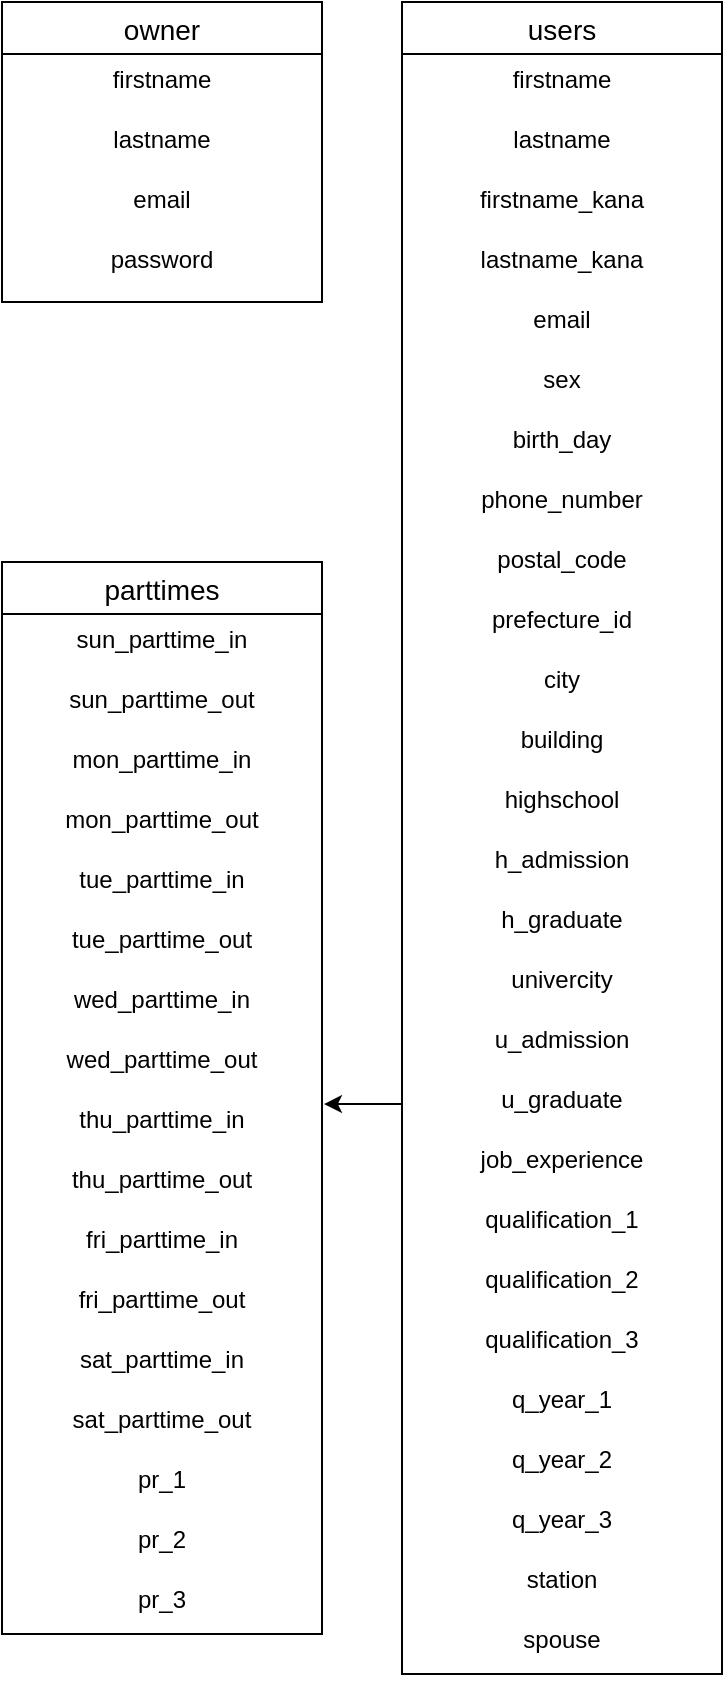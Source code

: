<mxfile version="13.6.5">
    <diagram id="wW6MbfN2xQPB6TvvhQrV" name="ページ1">
        <mxGraphModel dx="680" dy="785" grid="1" gridSize="10" guides="1" tooltips="1" connect="1" arrows="1" fold="1" page="1" pageScale="1" pageWidth="827" pageHeight="1169" math="0" shadow="0">
            <root>
                <mxCell id="0"/>
                <mxCell id="1" parent="0"/>
                <mxCell id="6" value="users" style="swimlane;fontStyle=0;childLayout=stackLayout;horizontal=1;startSize=26;horizontalStack=0;resizeParent=1;resizeParentMax=0;resizeLast=0;collapsible=1;marginBottom=0;align=center;fontSize=14;spacing=1;verticalAlign=top;" parent="1" vertex="1">
                    <mxGeometry x="240" y="80" width="160" height="836" as="geometry"/>
                </mxCell>
                <mxCell id="7" value="firstname&#10;" style="text;strokeColor=none;fillColor=none;spacingLeft=4;spacingRight=4;overflow=hidden;rotatable=0;points=[[0,0.5],[1,0.5]];portConstraint=eastwest;fontSize=12;spacing=1;verticalAlign=top;align=center;horizontal=1;" parent="6" vertex="1">
                    <mxGeometry y="26" width="160" height="30" as="geometry"/>
                </mxCell>
                <mxCell id="8" value="lastname" style="text;strokeColor=none;fillColor=none;spacingLeft=4;spacingRight=4;overflow=hidden;rotatable=0;points=[[0,0.5],[1,0.5]];portConstraint=eastwest;fontSize=12;spacing=1;verticalAlign=top;align=center;horizontal=1;" parent="6" vertex="1">
                    <mxGeometry y="56" width="160" height="30" as="geometry"/>
                </mxCell>
                <mxCell id="9" value="firstname_kana" style="text;strokeColor=none;fillColor=none;spacingLeft=4;spacingRight=4;overflow=hidden;rotatable=0;points=[[0,0.5],[1,0.5]];portConstraint=eastwest;fontSize=12;spacing=1;verticalAlign=top;align=center;horizontal=1;" parent="6" vertex="1">
                    <mxGeometry y="86" width="160" height="30" as="geometry"/>
                </mxCell>
                <mxCell id="11" value="lastname_kana" style="text;strokeColor=none;fillColor=none;spacingLeft=4;spacingRight=4;overflow=hidden;rotatable=0;points=[[0,0.5],[1,0.5]];portConstraint=eastwest;fontSize=12;spacing=1;verticalAlign=top;align=center;horizontal=1;" parent="6" vertex="1">
                    <mxGeometry y="116" width="160" height="30" as="geometry"/>
                </mxCell>
                <mxCell id="12" value="email" style="text;strokeColor=none;fillColor=none;spacingLeft=4;spacingRight=4;overflow=hidden;rotatable=0;points=[[0,0.5],[1,0.5]];portConstraint=eastwest;fontSize=12;spacing=1;verticalAlign=top;align=center;horizontal=1;" parent="6" vertex="1">
                    <mxGeometry y="146" width="160" height="30" as="geometry"/>
                </mxCell>
                <mxCell id="13" value="sex" style="text;strokeColor=none;fillColor=none;spacingLeft=4;spacingRight=4;overflow=hidden;rotatable=0;points=[[0,0.5],[1,0.5]];portConstraint=eastwest;fontSize=12;spacing=1;verticalAlign=top;align=center;horizontal=1;" parent="6" vertex="1">
                    <mxGeometry y="176" width="160" height="30" as="geometry"/>
                </mxCell>
                <mxCell id="14" value="birth_day" style="text;strokeColor=none;fillColor=none;spacingLeft=4;spacingRight=4;overflow=hidden;rotatable=0;points=[[0,0.5],[1,0.5]];portConstraint=eastwest;fontSize=12;spacing=1;verticalAlign=top;align=center;horizontal=1;" parent="6" vertex="1">
                    <mxGeometry y="206" width="160" height="30" as="geometry"/>
                </mxCell>
                <mxCell id="15" value="phone_number" style="text;strokeColor=none;fillColor=none;spacingLeft=4;spacingRight=4;overflow=hidden;rotatable=0;points=[[0,0.5],[1,0.5]];portConstraint=eastwest;fontSize=12;spacing=1;verticalAlign=top;align=center;horizontal=1;" parent="6" vertex="1">
                    <mxGeometry y="236" width="160" height="30" as="geometry"/>
                </mxCell>
                <mxCell id="16" value="postal_code" style="text;strokeColor=none;fillColor=none;spacingLeft=4;spacingRight=4;overflow=hidden;rotatable=0;points=[[0,0.5],[1,0.5]];portConstraint=eastwest;fontSize=12;spacing=1;verticalAlign=top;align=center;horizontal=1;" parent="6" vertex="1">
                    <mxGeometry y="266" width="160" height="30" as="geometry"/>
                </mxCell>
                <mxCell id="17" value="prefecture_id" style="text;strokeColor=none;fillColor=none;spacingLeft=4;spacingRight=4;overflow=hidden;rotatable=0;points=[[0,0.5],[1,0.5]];portConstraint=eastwest;fontSize=12;spacing=1;verticalAlign=top;align=center;horizontal=1;" parent="6" vertex="1">
                    <mxGeometry y="296" width="160" height="30" as="geometry"/>
                </mxCell>
                <mxCell id="18" value="city" style="text;strokeColor=none;fillColor=none;spacingLeft=4;spacingRight=4;overflow=hidden;rotatable=0;points=[[0,0.5],[1,0.5]];portConstraint=eastwest;fontSize=12;spacing=1;verticalAlign=top;align=center;horizontal=1;" parent="6" vertex="1">
                    <mxGeometry y="326" width="160" height="30" as="geometry"/>
                </mxCell>
                <mxCell id="19" value="building" style="text;strokeColor=none;fillColor=none;spacingLeft=4;spacingRight=4;overflow=hidden;rotatable=0;points=[[0,0.5],[1,0.5]];portConstraint=eastwest;fontSize=12;spacing=1;verticalAlign=top;align=center;horizontal=1;" parent="6" vertex="1">
                    <mxGeometry y="356" width="160" height="30" as="geometry"/>
                </mxCell>
                <mxCell id="20" value="highschool" style="text;strokeColor=none;fillColor=none;spacingLeft=4;spacingRight=4;overflow=hidden;rotatable=0;points=[[0,0.5],[1,0.5]];portConstraint=eastwest;fontSize=12;spacing=1;verticalAlign=top;align=center;horizontal=1;" parent="6" vertex="1">
                    <mxGeometry y="386" width="160" height="30" as="geometry"/>
                </mxCell>
                <mxCell id="21" value="h_admission" style="text;strokeColor=none;fillColor=none;spacingLeft=4;spacingRight=4;overflow=hidden;rotatable=0;points=[[0,0.5],[1,0.5]];portConstraint=eastwest;fontSize=12;spacing=1;verticalAlign=top;align=center;horizontal=1;" parent="6" vertex="1">
                    <mxGeometry y="416" width="160" height="30" as="geometry"/>
                </mxCell>
                <mxCell id="22" value="h_graduate" style="text;strokeColor=none;fillColor=none;spacingLeft=4;spacingRight=4;overflow=hidden;rotatable=0;points=[[0,0.5],[1,0.5]];portConstraint=eastwest;fontSize=12;spacing=1;verticalAlign=top;align=center;horizontal=1;" parent="6" vertex="1">
                    <mxGeometry y="446" width="160" height="30" as="geometry"/>
                </mxCell>
                <mxCell id="23" value="univercity" style="text;strokeColor=none;fillColor=none;spacingLeft=4;spacingRight=4;overflow=hidden;rotatable=0;points=[[0,0.5],[1,0.5]];portConstraint=eastwest;fontSize=12;spacing=1;verticalAlign=top;align=center;horizontal=1;" parent="6" vertex="1">
                    <mxGeometry y="476" width="160" height="30" as="geometry"/>
                </mxCell>
                <mxCell id="24" value="u_admission" style="text;strokeColor=none;fillColor=none;spacingLeft=4;spacingRight=4;overflow=hidden;rotatable=0;points=[[0,0.5],[1,0.5]];portConstraint=eastwest;fontSize=12;spacing=1;verticalAlign=top;align=center;horizontal=1;" parent="6" vertex="1">
                    <mxGeometry y="506" width="160" height="30" as="geometry"/>
                </mxCell>
                <mxCell id="25" value="u_graduate" style="text;strokeColor=none;fillColor=none;spacingLeft=4;spacingRight=4;overflow=hidden;rotatable=0;points=[[0,0.5],[1,0.5]];portConstraint=eastwest;fontSize=12;spacing=1;verticalAlign=top;align=center;horizontal=1;" parent="6" vertex="1">
                    <mxGeometry y="536" width="160" height="30" as="geometry"/>
                </mxCell>
                <mxCell id="26" value="job_experience" style="text;strokeColor=none;fillColor=none;spacingLeft=4;spacingRight=4;overflow=hidden;rotatable=0;points=[[0,0.5],[1,0.5]];portConstraint=eastwest;fontSize=12;spacing=1;verticalAlign=top;align=center;horizontal=1;" parent="6" vertex="1">
                    <mxGeometry y="566" width="160" height="30" as="geometry"/>
                </mxCell>
                <mxCell id="47" value="qualification_1" style="text;strokeColor=none;fillColor=none;spacingLeft=4;spacingRight=4;overflow=hidden;rotatable=0;points=[[0,0.5],[1,0.5]];portConstraint=eastwest;fontSize=12;spacing=1;verticalAlign=top;align=center;horizontal=1;" parent="6" vertex="1">
                    <mxGeometry y="596" width="160" height="30" as="geometry"/>
                </mxCell>
                <mxCell id="48" value="qualification_2" style="text;strokeColor=none;fillColor=none;spacingLeft=4;spacingRight=4;overflow=hidden;rotatable=0;points=[[0,0.5],[1,0.5]];portConstraint=eastwest;fontSize=12;spacing=1;verticalAlign=top;align=center;horizontal=1;" parent="6" vertex="1">
                    <mxGeometry y="626" width="160" height="30" as="geometry"/>
                </mxCell>
                <mxCell id="49" value="qualification_3" style="text;strokeColor=none;fillColor=none;spacingLeft=4;spacingRight=4;overflow=hidden;rotatable=0;points=[[0,0.5],[1,0.5]];portConstraint=eastwest;fontSize=12;spacing=1;verticalAlign=top;align=center;horizontal=1;" parent="6" vertex="1">
                    <mxGeometry y="656" width="160" height="30" as="geometry"/>
                </mxCell>
                <mxCell id="50" value="q_year_1" style="text;strokeColor=none;fillColor=none;spacingLeft=4;spacingRight=4;overflow=hidden;rotatable=0;points=[[0,0.5],[1,0.5]];portConstraint=eastwest;fontSize=12;spacing=1;verticalAlign=top;align=center;horizontal=1;" parent="6" vertex="1">
                    <mxGeometry y="686" width="160" height="30" as="geometry"/>
                </mxCell>
                <mxCell id="51" value="q_year_2" style="text;strokeColor=none;fillColor=none;spacingLeft=4;spacingRight=4;overflow=hidden;rotatable=0;points=[[0,0.5],[1,0.5]];portConstraint=eastwest;fontSize=12;spacing=1;verticalAlign=top;align=center;horizontal=1;" parent="6" vertex="1">
                    <mxGeometry y="716" width="160" height="30" as="geometry"/>
                </mxCell>
                <mxCell id="52" value="q_year_3" style="text;strokeColor=none;fillColor=none;spacingLeft=4;spacingRight=4;overflow=hidden;rotatable=0;points=[[0,0.5],[1,0.5]];portConstraint=eastwest;fontSize=12;spacing=1;verticalAlign=top;align=center;horizontal=1;" parent="6" vertex="1">
                    <mxGeometry y="746" width="160" height="30" as="geometry"/>
                </mxCell>
                <mxCell id="53" value="station" style="text;strokeColor=none;fillColor=none;spacingLeft=4;spacingRight=4;overflow=hidden;rotatable=0;points=[[0,0.5],[1,0.5]];portConstraint=eastwest;fontSize=12;spacing=1;verticalAlign=top;align=center;horizontal=1;" parent="6" vertex="1">
                    <mxGeometry y="776" width="160" height="30" as="geometry"/>
                </mxCell>
                <mxCell id="54" value="spouse" style="text;strokeColor=none;fillColor=none;spacingLeft=4;spacingRight=4;overflow=hidden;rotatable=0;points=[[0,0.5],[1,0.5]];portConstraint=eastwest;fontSize=12;spacing=1;verticalAlign=top;align=center;horizontal=1;" parent="6" vertex="1">
                    <mxGeometry y="806" width="160" height="30" as="geometry"/>
                </mxCell>
                <mxCell id="2" value="owner" style="swimlane;fontStyle=0;childLayout=stackLayout;horizontal=1;startSize=26;horizontalStack=0;resizeParent=1;resizeParentMax=0;resizeLast=0;collapsible=1;marginBottom=0;align=center;fontSize=14;spacing=1;verticalAlign=top;" parent="1" vertex="1">
                    <mxGeometry x="40" y="80" width="160" height="150" as="geometry">
                        <mxRectangle x="40" y="80" width="70" height="26" as="alternateBounds"/>
                    </mxGeometry>
                </mxCell>
                <mxCell id="3" value="firstname&#10;" style="text;strokeColor=none;fillColor=none;spacingLeft=4;spacingRight=4;overflow=hidden;rotatable=0;points=[[0,0.5],[1,0.5]];portConstraint=eastwest;fontSize=12;spacing=1;verticalAlign=top;align=center;horizontal=1;" parent="2" vertex="1">
                    <mxGeometry y="26" width="160" height="30" as="geometry"/>
                </mxCell>
                <mxCell id="4" value="lastname" style="text;strokeColor=none;fillColor=none;spacingLeft=4;spacingRight=4;overflow=hidden;rotatable=0;points=[[0,0.5],[1,0.5]];portConstraint=eastwest;fontSize=12;spacing=1;verticalAlign=top;align=center;horizontal=1;" parent="2" vertex="1">
                    <mxGeometry y="56" width="160" height="30" as="geometry"/>
                </mxCell>
                <mxCell id="5" value="email" style="text;strokeColor=none;fillColor=none;spacingLeft=4;spacingRight=4;overflow=hidden;rotatable=0;points=[[0,0.5],[1,0.5]];portConstraint=eastwest;fontSize=12;spacing=1;verticalAlign=top;align=center;horizontal=1;" parent="2" vertex="1">
                    <mxGeometry y="86" width="160" height="30" as="geometry"/>
                </mxCell>
                <mxCell id="10" value="password&#10;" style="text;strokeColor=none;fillColor=none;spacingLeft=4;spacingRight=4;overflow=hidden;rotatable=0;points=[[0,0.5],[1,0.5]];portConstraint=eastwest;fontSize=12;spacing=1;verticalAlign=top;align=center;horizontal=1;" parent="2" vertex="1">
                    <mxGeometry y="116" width="160" height="34" as="geometry"/>
                </mxCell>
                <mxCell id="55" value="parttimes" style="swimlane;fontStyle=0;childLayout=stackLayout;horizontal=1;startSize=26;horizontalStack=0;resizeParent=1;resizeParentMax=0;resizeLast=0;collapsible=1;marginBottom=0;align=center;fontSize=14;spacing=1;verticalAlign=top;" parent="1" vertex="1">
                    <mxGeometry x="40" y="360" width="160" height="536" as="geometry"/>
                </mxCell>
                <mxCell id="56" value="sun_parttime_in" style="text;strokeColor=none;fillColor=none;spacingLeft=4;spacingRight=4;overflow=hidden;rotatable=0;points=[[0,0.5],[1,0.5]];portConstraint=eastwest;fontSize=12;spacing=1;verticalAlign=top;align=center;horizontal=1;" parent="55" vertex="1">
                    <mxGeometry y="26" width="160" height="30" as="geometry"/>
                </mxCell>
                <mxCell id="57" value="sun_parttime_out" style="text;strokeColor=none;fillColor=none;spacingLeft=4;spacingRight=4;overflow=hidden;rotatable=0;points=[[0,0.5],[1,0.5]];portConstraint=eastwest;fontSize=12;spacing=1;verticalAlign=top;align=center;horizontal=1;" parent="55" vertex="1">
                    <mxGeometry y="56" width="160" height="30" as="geometry"/>
                </mxCell>
                <mxCell id="58" value="mon_parttime_in" style="text;strokeColor=none;fillColor=none;spacingLeft=4;spacingRight=4;overflow=hidden;rotatable=0;points=[[0,0.5],[1,0.5]];portConstraint=eastwest;fontSize=12;spacing=1;verticalAlign=top;align=center;horizontal=1;" parent="55" vertex="1">
                    <mxGeometry y="86" width="160" height="30" as="geometry"/>
                </mxCell>
                <mxCell id="59" value="mon_parttime_out" style="text;strokeColor=none;fillColor=none;spacingLeft=4;spacingRight=4;overflow=hidden;rotatable=0;points=[[0,0.5],[1,0.5]];portConstraint=eastwest;fontSize=12;spacing=1;verticalAlign=top;align=center;horizontal=1;" parent="55" vertex="1">
                    <mxGeometry y="116" width="160" height="30" as="geometry"/>
                </mxCell>
                <mxCell id="60" value="tue_parttime_in" style="text;strokeColor=none;fillColor=none;spacingLeft=4;spacingRight=4;overflow=hidden;rotatable=0;points=[[0,0.5],[1,0.5]];portConstraint=eastwest;fontSize=12;spacing=1;verticalAlign=top;align=center;horizontal=1;" parent="55" vertex="1">
                    <mxGeometry y="146" width="160" height="30" as="geometry"/>
                </mxCell>
                <mxCell id="61" value="tue_parttime_out" style="text;strokeColor=none;fillColor=none;spacingLeft=4;spacingRight=4;overflow=hidden;rotatable=0;points=[[0,0.5],[1,0.5]];portConstraint=eastwest;fontSize=12;spacing=1;verticalAlign=top;align=center;horizontal=1;" parent="55" vertex="1">
                    <mxGeometry y="176" width="160" height="30" as="geometry"/>
                </mxCell>
                <mxCell id="62" value="wed_parttime_in" style="text;strokeColor=none;fillColor=none;spacingLeft=4;spacingRight=4;overflow=hidden;rotatable=0;points=[[0,0.5],[1,0.5]];portConstraint=eastwest;fontSize=12;spacing=1;verticalAlign=top;align=center;horizontal=1;" parent="55" vertex="1">
                    <mxGeometry y="206" width="160" height="30" as="geometry"/>
                </mxCell>
                <mxCell id="63" value="wed_parttime_out" style="text;strokeColor=none;fillColor=none;spacingLeft=4;spacingRight=4;overflow=hidden;rotatable=0;points=[[0,0.5],[1,0.5]];portConstraint=eastwest;fontSize=12;spacing=1;verticalAlign=top;align=center;horizontal=1;" parent="55" vertex="1">
                    <mxGeometry y="236" width="160" height="30" as="geometry"/>
                </mxCell>
                <mxCell id="64" value="thu_parttime_in" style="text;strokeColor=none;fillColor=none;spacingLeft=4;spacingRight=4;overflow=hidden;rotatable=0;points=[[0,0.5],[1,0.5]];portConstraint=eastwest;fontSize=12;spacing=1;verticalAlign=top;align=center;horizontal=1;" parent="55" vertex="1">
                    <mxGeometry y="266" width="160" height="30" as="geometry"/>
                </mxCell>
                <mxCell id="65" value="thu_parttime_out" style="text;strokeColor=none;fillColor=none;spacingLeft=4;spacingRight=4;overflow=hidden;rotatable=0;points=[[0,0.5],[1,0.5]];portConstraint=eastwest;fontSize=12;spacing=1;verticalAlign=top;align=center;horizontal=1;" parent="55" vertex="1">
                    <mxGeometry y="296" width="160" height="30" as="geometry"/>
                </mxCell>
                <mxCell id="66" value="fri_parttime_in" style="text;strokeColor=none;fillColor=none;spacingLeft=4;spacingRight=4;overflow=hidden;rotatable=0;points=[[0,0.5],[1,0.5]];portConstraint=eastwest;fontSize=12;spacing=1;verticalAlign=top;align=center;horizontal=1;" parent="55" vertex="1">
                    <mxGeometry y="326" width="160" height="30" as="geometry"/>
                </mxCell>
                <mxCell id="67" value="fri_parttime_out" style="text;strokeColor=none;fillColor=none;spacingLeft=4;spacingRight=4;overflow=hidden;rotatable=0;points=[[0,0.5],[1,0.5]];portConstraint=eastwest;fontSize=12;spacing=1;verticalAlign=top;align=center;horizontal=1;" parent="55" vertex="1">
                    <mxGeometry y="356" width="160" height="30" as="geometry"/>
                </mxCell>
                <mxCell id="68" value="sat_parttime_in" style="text;strokeColor=none;fillColor=none;spacingLeft=4;spacingRight=4;overflow=hidden;rotatable=0;points=[[0,0.5],[1,0.5]];portConstraint=eastwest;fontSize=12;spacing=1;verticalAlign=top;align=center;horizontal=1;" parent="55" vertex="1">
                    <mxGeometry y="386" width="160" height="30" as="geometry"/>
                </mxCell>
                <mxCell id="69" value="sat_parttime_out" style="text;strokeColor=none;fillColor=none;spacingLeft=4;spacingRight=4;overflow=hidden;rotatable=0;points=[[0,0.5],[1,0.5]];portConstraint=eastwest;fontSize=12;spacing=1;verticalAlign=top;align=center;horizontal=1;" parent="55" vertex="1">
                    <mxGeometry y="416" width="160" height="30" as="geometry"/>
                </mxCell>
                <mxCell id="70" value="pr_1" style="text;strokeColor=none;fillColor=none;spacingLeft=4;spacingRight=4;overflow=hidden;rotatable=0;points=[[0,0.5],[1,0.5]];portConstraint=eastwest;fontSize=12;spacing=1;verticalAlign=top;align=center;horizontal=1;" parent="55" vertex="1">
                    <mxGeometry y="446" width="160" height="30" as="geometry"/>
                </mxCell>
                <mxCell id="71" value="pr_2" style="text;strokeColor=none;fillColor=none;spacingLeft=4;spacingRight=4;overflow=hidden;rotatable=0;points=[[0,0.5],[1,0.5]];portConstraint=eastwest;fontSize=12;spacing=1;verticalAlign=top;align=center;horizontal=1;" parent="55" vertex="1">
                    <mxGeometry y="476" width="160" height="30" as="geometry"/>
                </mxCell>
                <mxCell id="72" value="pr_3" style="text;strokeColor=none;fillColor=none;spacingLeft=4;spacingRight=4;overflow=hidden;rotatable=0;points=[[0,0.5],[1,0.5]];portConstraint=eastwest;fontSize=12;spacing=1;verticalAlign=top;align=center;horizontal=1;" parent="55" vertex="1">
                    <mxGeometry y="506" width="160" height="30" as="geometry"/>
                </mxCell>
                <mxCell id="83" style="edgeStyle=orthogonalEdgeStyle;rounded=0;orthogonalLoop=1;jettySize=auto;html=1;exitX=0;exitY=0.5;exitDx=0;exitDy=0;entryX=1.006;entryY=0.167;entryDx=0;entryDy=0;entryPerimeter=0;spacing=1;verticalAlign=top;align=center;horizontal=1;" parent="1" source="25" target="64" edge="1">
                    <mxGeometry relative="1" as="geometry"/>
                </mxCell>
            </root>
        </mxGraphModel>
    </diagram>
</mxfile>